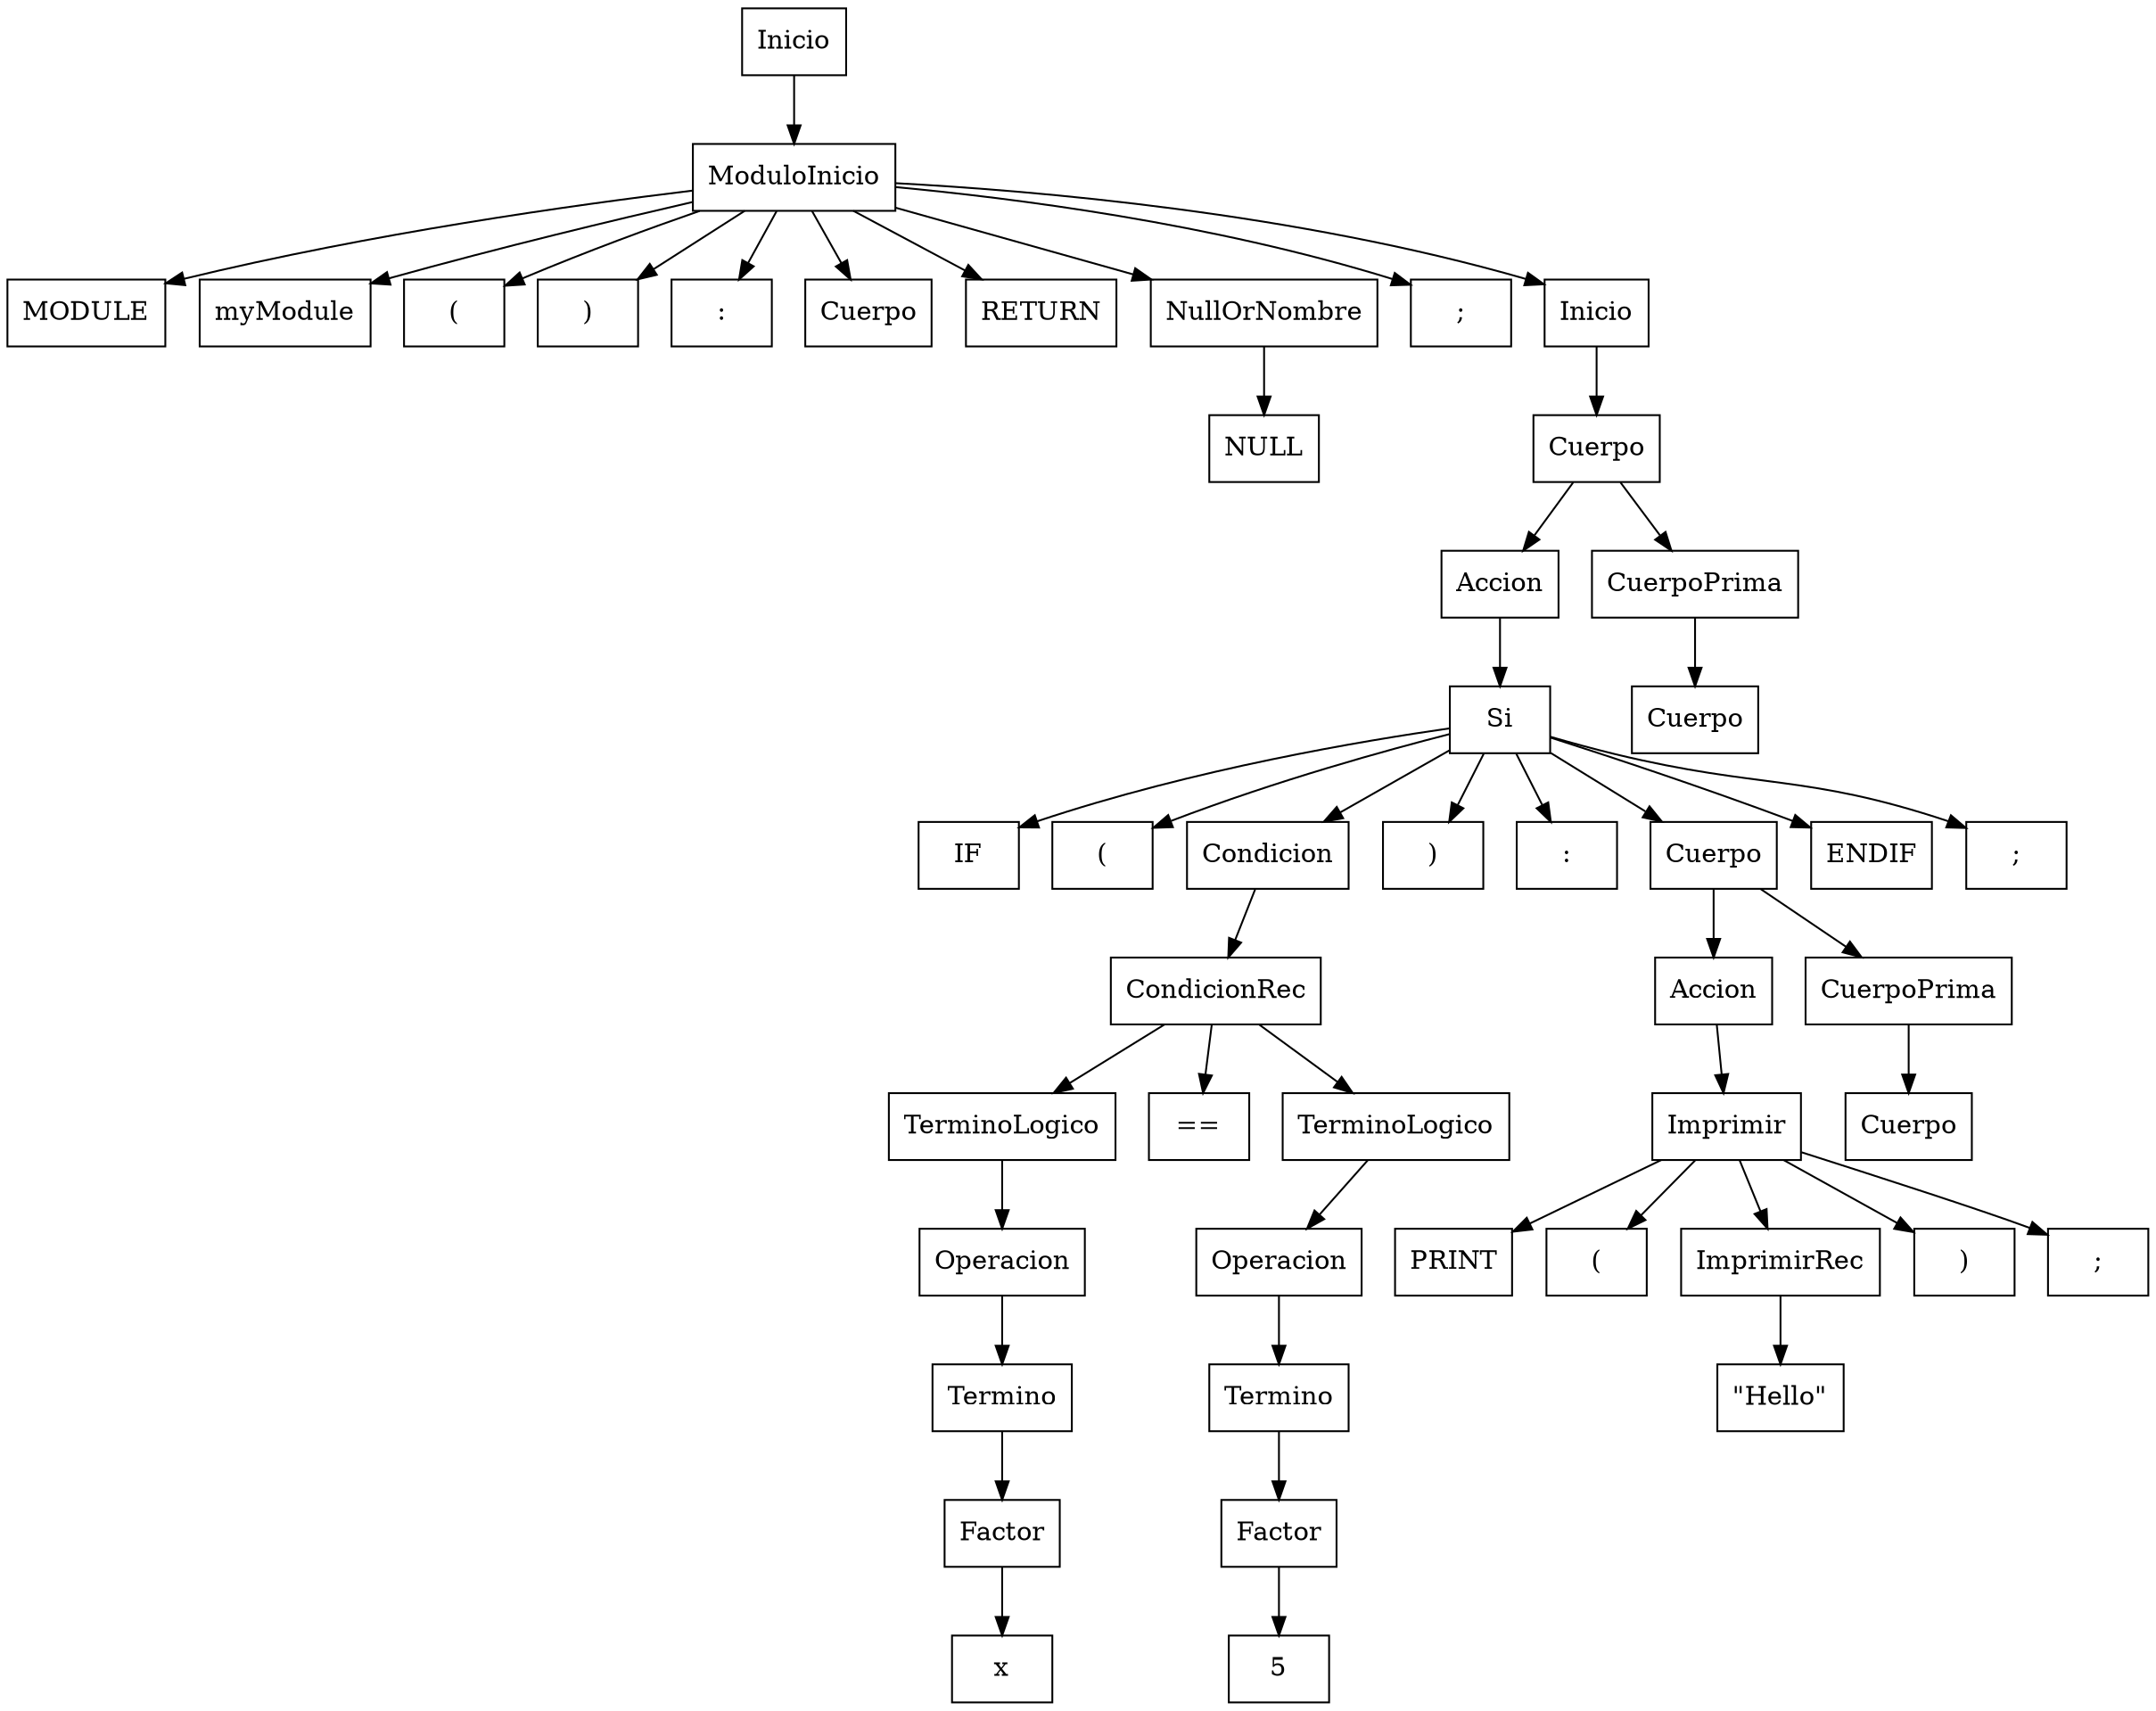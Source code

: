 digraph G {
  node [shape=record];
    node1555845260 [label="Inicio"];
  node1151020327 [label="ModuloInicio"];
  node88579647 [label="MODULE"];
  node1151020327 -> node88579647;
  node654845766 [label="myModule"];
  node1151020327 -> node654845766;
  node1712536284 [label="("];
  node1151020327 -> node1712536284;
  node2080166188 [label=")"];
  node1151020327 -> node2080166188;
  node1123225098 [label=":"];
  node1151020327 -> node1123225098;
  node606548741 [label="Cuerpo"];
  node1151020327 -> node606548741;
  node1528637575 [label="RETURN"];
  node1151020327 -> node1528637575;
  node1190524793 [label="NullOrNombre"];
  node472654579 [label="NULL"];
  node1190524793 -> node472654579;
  node1151020327 -> node1190524793;
  node26117480 [label=";"];
  node1151020327 -> node26117480;
  node870698190 [label="Inicio"];
  node1514322932 [label="Cuerpo"];
  node654582261 [label="Accion"];
  node1389647288 [label="Si"];
  node1330278544 [label="IF"];
  node1389647288 -> node1330278544;
  node1634198 [label="("];
  node1389647288 -> node1634198;
  node110456297 [label="Condicion"];
  node1989972246 [label="CondicionRec"];
  node1791930789 [label="TerminoLogico"];
  node762152757 [label="Operacion"];
  node12209492 [label="Termino"];
  node314337396 [label="Factor"];
  node232824863 [label="x"];
  node314337396 -> node232824863;
  node12209492 -> node314337396;
  node762152757 -> node12209492;
  node1791930789 -> node762152757;
  node1989972246 -> node1791930789;
  node1282788025 [label="=="];
  node1989972246 -> node1282788025;
  node519569038 [label="TerminoLogico"];
  node1870252780 [label="Operacion"];
  node1729199940 [label="Termino"];
  node97730845 [label="Factor"];
  node611437735 [label="5"];
  node97730845 -> node611437735;
  node1729199940 -> node97730845;
  node1870252780 -> node1729199940;
  node519569038 -> node1870252780;
  node1989972246 -> node519569038;
  node110456297 -> node1989972246;
  node1389647288 -> node110456297;
  node100555887 [label=")"];
  node1389647288 -> node100555887;
  node1769597131 [label=":"];
  node1389647288 -> node1769597131;
  node1983747920 [label="Cuerpo"];
  node1543727556 [label="Accion"];
  node736709391 [label="Imprimir"];
  node225493257 [label="PRINT"];
  node736709391 -> node225493257;
  node401424608 [label="("];
  node736709391 -> node401424608;
  node1348949648 [label="ImprimirRec"];
  node834133664 [label="\"Hello\""];
  node1348949648 -> node834133664;
  node736709391 -> node1348949648;
  node985934102 [label=")"];
  node736709391 -> node985934102;
  node1205044462 [label=";"];
  node736709391 -> node1205044462;
  node1543727556 -> node736709391;
  node1983747920 -> node1543727556;
  node761960786 [label="CuerpoPrima"];
  node581374081 [label="Cuerpo"];
  node761960786 -> node581374081;
  node1983747920 -> node761960786;
  node1389647288 -> node1983747920;
  node959447386 [label="ENDIF"];
  node1389647288 -> node959447386;
  node1654589030 [label=";"];
  node1389647288 -> node1654589030;
  node654582261 -> node1389647288;
  node1514322932 -> node654582261;
  node466002798 [label="CuerpoPrima"];
  node33524623 [label="Cuerpo"];
  node466002798 -> node33524623;
  node1514322932 -> node466002798;
  node870698190 -> node1514322932;
  node1151020327 -> node870698190;
  node1555845260 -> node1151020327;

}
